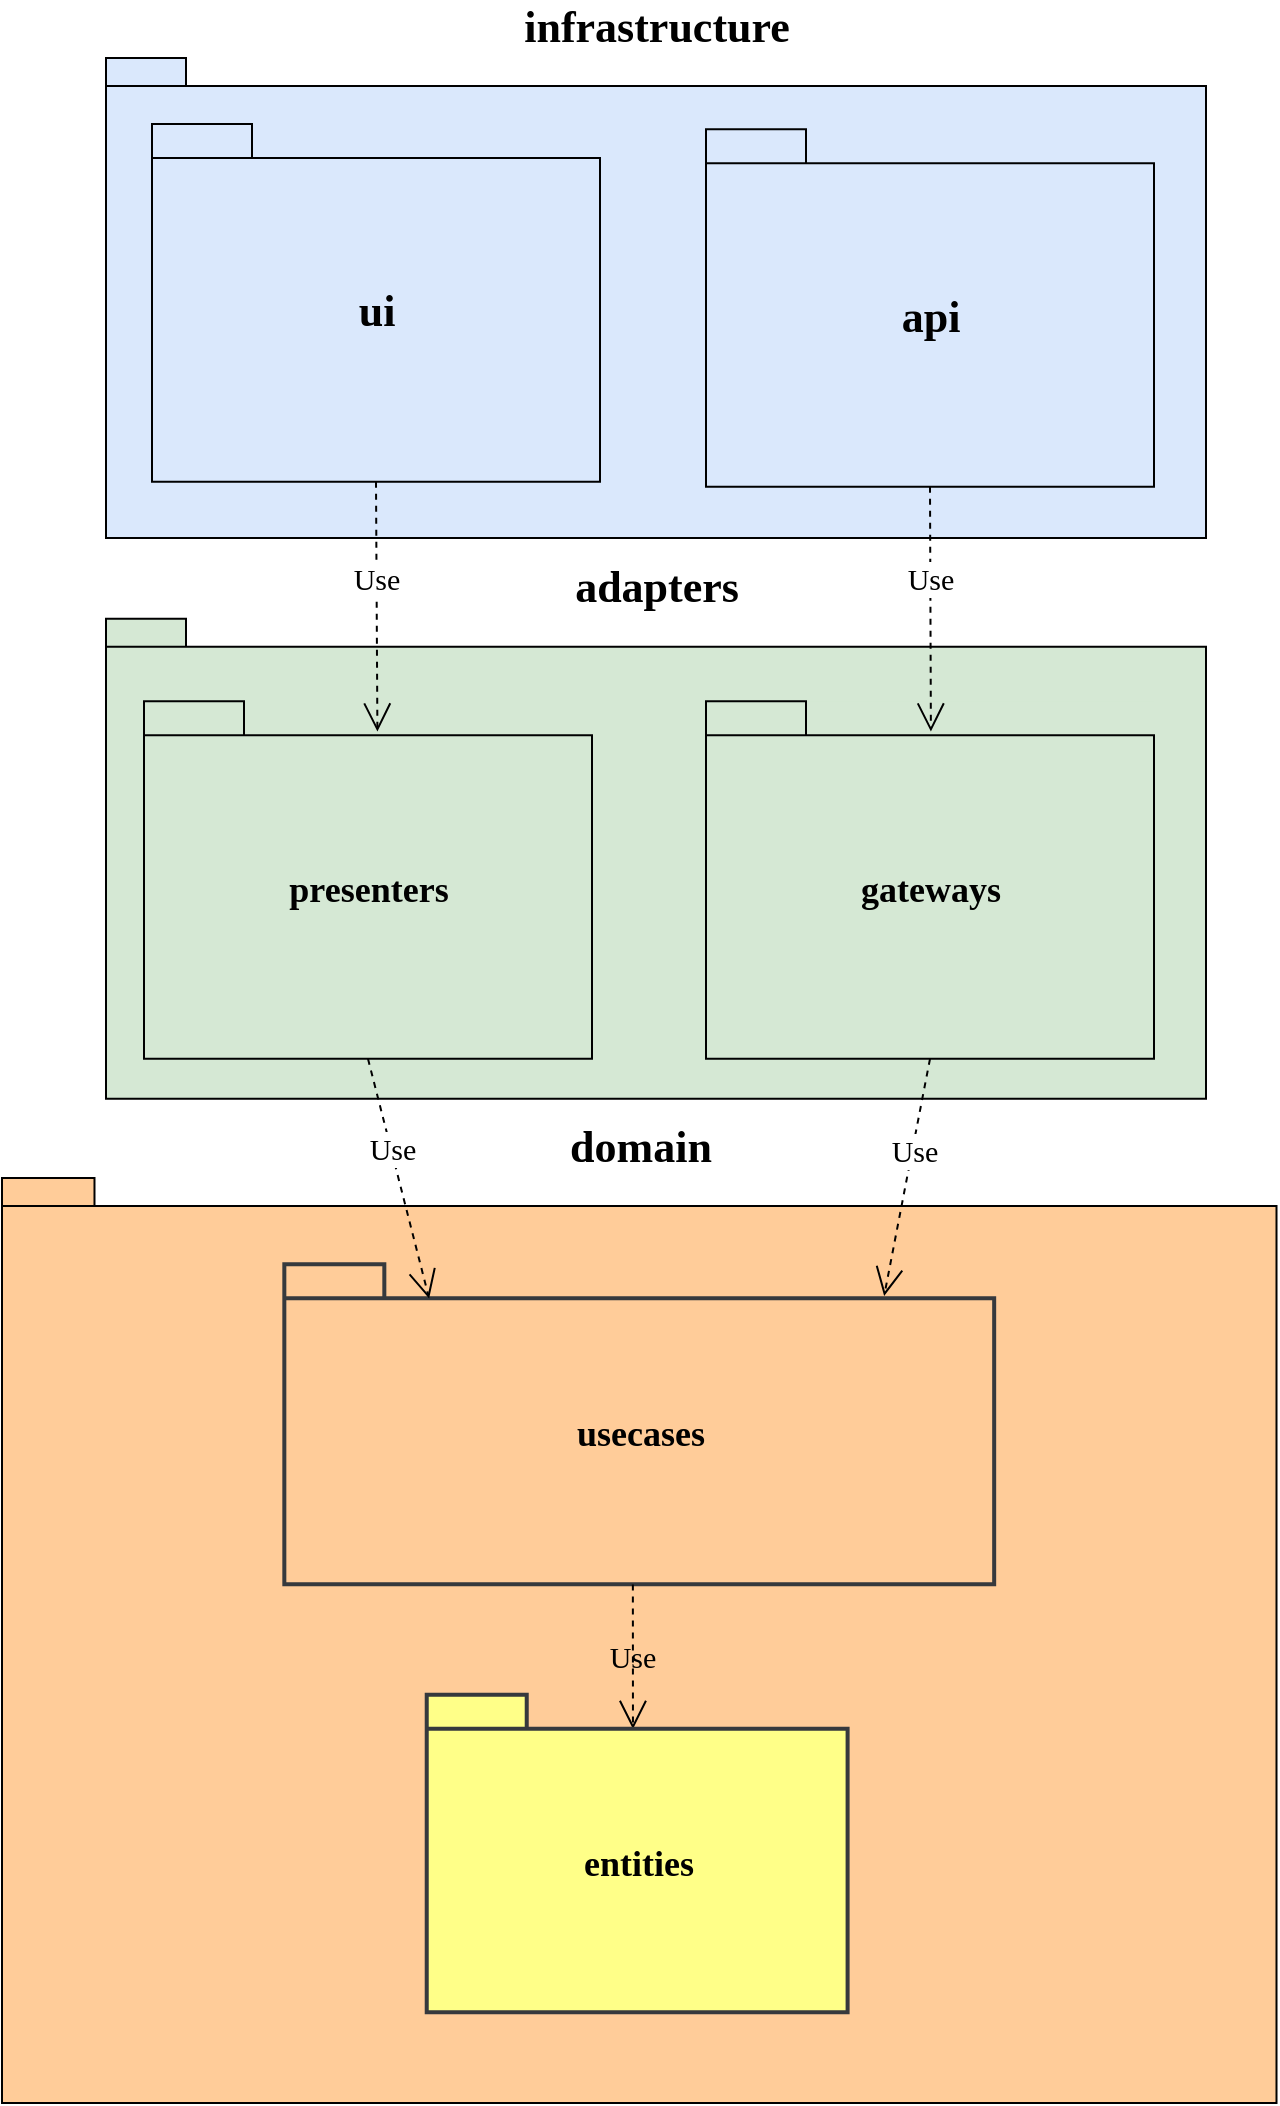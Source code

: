<mxfile version="13.2.4" type="device"><diagram name="Page-1" id="b5b7bab2-c9e2-2cf4-8b2a-24fd1a2a6d21"><mxGraphModel dx="3550" dy="1096" grid="1" gridSize="10" guides="1" tooltips="1" connect="1" arrows="1" fold="1" page="1" pageScale="1" pageWidth="827" pageHeight="1169" background="#ffffff" math="0" shadow="0"><root><mxCell id="0"/><mxCell id="1" parent="0"/><mxCell id="47pn8kwN3XeKwapq56tM-1" value="&lt;font style=&quot;font-size: 22px&quot;&gt;infrastructure&lt;/font&gt;" style="shape=folder;fontStyle=1;spacingTop=10;tabWidth=40;tabHeight=14;tabPosition=left;html=1;fontSize=15;labelPosition=center;verticalLabelPosition=top;align=center;verticalAlign=bottom;fontFamily=Verdana;fillColor=#DAE8FC;strokeColor=#000000;" parent="1" vertex="1"><mxGeometry x="-1430" y="260.0" width="550" height="240" as="geometry"/></mxCell><mxCell id="uqNvV1NqiqEo9hl_J7HC-81" value="" style="group;strokeColor=none;" parent="1" vertex="1" connectable="0"><mxGeometry x="-1482" y="820" width="637.25" height="462.46" as="geometry"/></mxCell><mxCell id="uqNvV1NqiqEo9hl_J7HC-1" value="&lt;font style=&quot;font-size: 22px&quot;&gt;domain&lt;/font&gt;" style="shape=folder;fontStyle=1;spacingTop=10;tabWidth=40;tabHeight=14;tabPosition=left;html=1;fontSize=15;labelPosition=center;verticalLabelPosition=top;align=center;verticalAlign=bottom;fontFamily=Verdana;fillColor=#FFCC99;" parent="uqNvV1NqiqEo9hl_J7HC-81" vertex="1"><mxGeometry width="637.25" height="462.46" as="geometry"/></mxCell><mxCell id="6e0c8c40b5770093-49" value="&lt;font style=&quot;font-size: 18px&quot;&gt;usecases&lt;/font&gt;" style="shape=folder;fontStyle=1;spacingTop=10;tabWidth=50;tabHeight=17;tabPosition=left;html=1;rounded=0;shadow=0;comic=0;labelBackgroundColor=none;strokeWidth=2;fontFamily=Verdana;fontSize=12;align=center;labelPosition=center;verticalLabelPosition=middle;verticalAlign=middle;fillColor=#ffcc99;strokeColor=#36393d;" parent="uqNvV1NqiqEo9hl_J7HC-81" vertex="1"><mxGeometry x="141.163" y="43.12" width="354.924" height="160" as="geometry"/></mxCell><mxCell id="uqNvV1NqiqEo9hl_J7HC-5" value="Use" style="endArrow=open;endSize=12;dashed=1;html=1;fontFamily=Verdana;fontSize=15;entryX=0.49;entryY=0.108;entryDx=0;entryDy=0;entryPerimeter=0;exitX=0.491;exitY=1.001;exitDx=0;exitDy=0;exitPerimeter=0;labelBackgroundColor=none;" parent="uqNvV1NqiqEo9hl_J7HC-81" source="6e0c8c40b5770093-49" target="6e0c8c40b5770093-50" edge="1"><mxGeometry x="0.002" width="160" relative="1" as="geometry"><mxPoint x="327.306" y="169.262" as="sourcePoint"/><mxPoint x="327.307" y="307.803" as="targetPoint"/><mxPoint as="offset"/></mxGeometry></mxCell><mxCell id="uqNvV1NqiqEo9hl_J7HC-6" value="" style="group;fontSize=13;labelPosition=center;verticalLabelPosition=middle;align=center;verticalAlign=middle;fillColor=none;strokeColor=none;strokeWidth=2;" parent="uqNvV1NqiqEo9hl_J7HC-81" vertex="1" connectable="0"><mxGeometry x="150.036" y="246.71" width="330.725" height="182.06" as="geometry"/></mxCell><mxCell id="6e0c8c40b5770093-50" value="&lt;font style=&quot;font-size: 18px&quot;&gt;entities&lt;/font&gt;" style="shape=folder;fontStyle=1;spacingTop=10;tabWidth=50;tabHeight=17;tabPosition=left;html=1;rounded=0;shadow=0;comic=0;labelBackgroundColor=none;strokeWidth=2;fontFamily=Verdana;fontSize=10;align=center;labelPosition=center;verticalLabelPosition=middle;verticalAlign=middle;fillColor=#ffff88;strokeColor=#36393d;" parent="uqNvV1NqiqEo9hl_J7HC-6" vertex="1"><mxGeometry x="62.33" y="11.67" width="210.435" height="158.72" as="geometry"/></mxCell><mxCell id="uqNvV1NqiqEo9hl_J7HC-12" value="&lt;font style=&quot;font-size: 22px&quot;&gt;adapters&lt;/font&gt;" style="shape=folder;fontStyle=1;spacingTop=10;tabWidth=40;tabHeight=14;tabPosition=left;html=1;fontSize=15;labelPosition=center;verticalLabelPosition=top;align=center;verticalAlign=bottom;fontFamily=Verdana;fillColor=#d5e8d4;strokeColor=#000000;" parent="1" vertex="1"><mxGeometry x="-1430" y="540.41" width="550" height="240" as="geometry"/></mxCell><mxCell id="uqNvV1NqiqEo9hl_J7HC-13" value="&lt;font style=&quot;font-size: 18px&quot;&gt;presenters&lt;/font&gt;" style="shape=folder;fontStyle=1;spacingTop=10;tabWidth=50;tabHeight=17;tabPosition=left;html=1;rounded=0;shadow=0;comic=0;labelBackgroundColor=none;strokeWidth=1;fontFamily=Verdana;fontSize=10;align=center;labelPosition=center;verticalLabelPosition=middle;verticalAlign=middle;fillColor=#d5e8d4;strokeColor=#000000;" parent="1" vertex="1"><mxGeometry x="-1411" y="581.59" width="224" height="178.82" as="geometry"/></mxCell><mxCell id="uqNvV1NqiqEo9hl_J7HC-15" value="" style="group;fillColor=#d5e8d4;strokeColor=none;" parent="1" vertex="1" connectable="0"><mxGeometry x="-1130" y="581.59" width="224" height="178.82" as="geometry"/></mxCell><mxCell id="uqNvV1NqiqEo9hl_J7HC-16" value="&lt;font style=&quot;font-size: 18px&quot;&gt;gateways&lt;/font&gt;" style="shape=folder;fontStyle=1;spacingTop=10;tabWidth=50;tabHeight=17;tabPosition=left;html=1;rounded=0;shadow=0;comic=0;labelBackgroundColor=none;strokeWidth=1;fontFamily=Verdana;fontSize=10;align=center;labelPosition=center;verticalLabelPosition=middle;verticalAlign=middle;fillColor=#d5e8d4;strokeColor=#000000;" parent="uqNvV1NqiqEo9hl_J7HC-15" vertex="1"><mxGeometry width="224.0" height="178.82" as="geometry"/></mxCell><mxCell id="uqNvV1NqiqEo9hl_J7HC-43" value="&lt;font style=&quot;font-size: 22px&quot;&gt;ui&lt;/font&gt;" style="shape=folder;fontStyle=1;spacingTop=10;tabWidth=50;tabHeight=17;tabPosition=left;html=1;rounded=0;shadow=0;comic=0;labelBackgroundColor=none;strokeWidth=1;fontFamily=Verdana;fontSize=18;align=center;labelPosition=center;verticalLabelPosition=middle;verticalAlign=middle;fillColor=#dae8fc;strokeColor=#000000;" parent="1" vertex="1"><mxGeometry x="-1407" y="293" width="224" height="178.82" as="geometry"/></mxCell><mxCell id="uqNvV1NqiqEo9hl_J7HC-68" value="Use" style="endArrow=open;endSize=12;dashed=1;html=1;fontFamily=Verdana;fontSize=15;exitX=0.5;exitY=1;exitDx=0;exitDy=0;exitPerimeter=0;entryX=0.521;entryY=0.085;entryDx=0;entryDy=0;entryPerimeter=0;" parent="1" source="uqNvV1NqiqEo9hl_J7HC-43" target="uqNvV1NqiqEo9hl_J7HC-13" edge="1"><mxGeometry x="-0.229" width="160" relative="1" as="geometry"><mxPoint x="-1260" y="502.59" as="sourcePoint"/><mxPoint x="-1460" y="650" as="targetPoint"/><mxPoint as="offset"/></mxGeometry></mxCell><mxCell id="uqNvV1NqiqEo9hl_J7HC-86" value="Use" style="endArrow=open;endSize=12;dashed=1;html=1;fontFamily=Verdana;fontSize=15;exitX=0.5;exitY=1;exitDx=0;exitDy=0;exitPerimeter=0;entryX=0.845;entryY=0.099;entryDx=0;entryDy=0;entryPerimeter=0;" parent="1" source="uqNvV1NqiqEo9hl_J7HC-16" target="6e0c8c40b5770093-49" edge="1"><mxGeometry x="-0.241" y="1" width="160" relative="1" as="geometry"><mxPoint x="-963.75" y="717.88" as="sourcePoint"/><mxPoint x="-1156.988" y="938.66" as="targetPoint"/><Array as="points"/><mxPoint as="offset"/></mxGeometry></mxCell><mxCell id="uqNvV1NqiqEo9hl_J7HC-87" value="Use" style="endArrow=open;endSize=12;dashed=1;html=1;fontFamily=Verdana;fontSize=15;exitX=0.5;exitY=1;exitDx=0;exitDy=0;exitPerimeter=0;entryX=0.502;entryY=0.085;entryDx=0;entryDy=0;entryPerimeter=0;" parent="1" source="uqNvV1NqiqEo9hl_J7HC-117" target="uqNvV1NqiqEo9hl_J7HC-16" edge="1"><mxGeometry x="-0.255" width="160" relative="1" as="geometry"><mxPoint x="-1018" y="497.82" as="sourcePoint"/><mxPoint x="-993.3" y="651.336" as="targetPoint"/><Array as="points"/><mxPoint as="offset"/></mxGeometry></mxCell><mxCell id="uqNvV1NqiqEo9hl_J7HC-117" value="&lt;font style=&quot;font-size: 22px&quot;&gt;api&lt;/font&gt;" style="shape=folder;fontStyle=1;spacingTop=10;tabWidth=50;tabHeight=17;tabPosition=left;html=1;rounded=0;shadow=0;comic=0;labelBackgroundColor=none;strokeWidth=1;fontFamily=Verdana;fontSize=18;align=center;labelPosition=center;verticalLabelPosition=middle;verticalAlign=middle;fillColor=#dae8fc;strokeColor=#000000;" parent="1" vertex="1"><mxGeometry x="-1130" y="295.59" width="224" height="178.82" as="geometry"/></mxCell><mxCell id="uqNvV1NqiqEo9hl_J7HC-121" value="Use" style="endArrow=open;endSize=12;dashed=1;html=1;fontFamily=Verdana;fontSize=15;exitX=0.5;exitY=1;exitDx=0;exitDy=0;exitPerimeter=0;entryX=0.204;entryY=0.107;entryDx=0;entryDy=0;entryPerimeter=0;" parent="1" source="uqNvV1NqiqEo9hl_J7HC-13" target="6e0c8c40b5770093-49" edge="1"><mxGeometry x="-0.249" y="1" width="160" relative="1" as="geometry"><mxPoint x="-1516.66" y="740.16" as="sourcePoint"/><mxPoint x="-1302" y="891" as="targetPoint"/><Array as="points"/><mxPoint as="offset"/></mxGeometry></mxCell></root></mxGraphModel></diagram></mxfile>